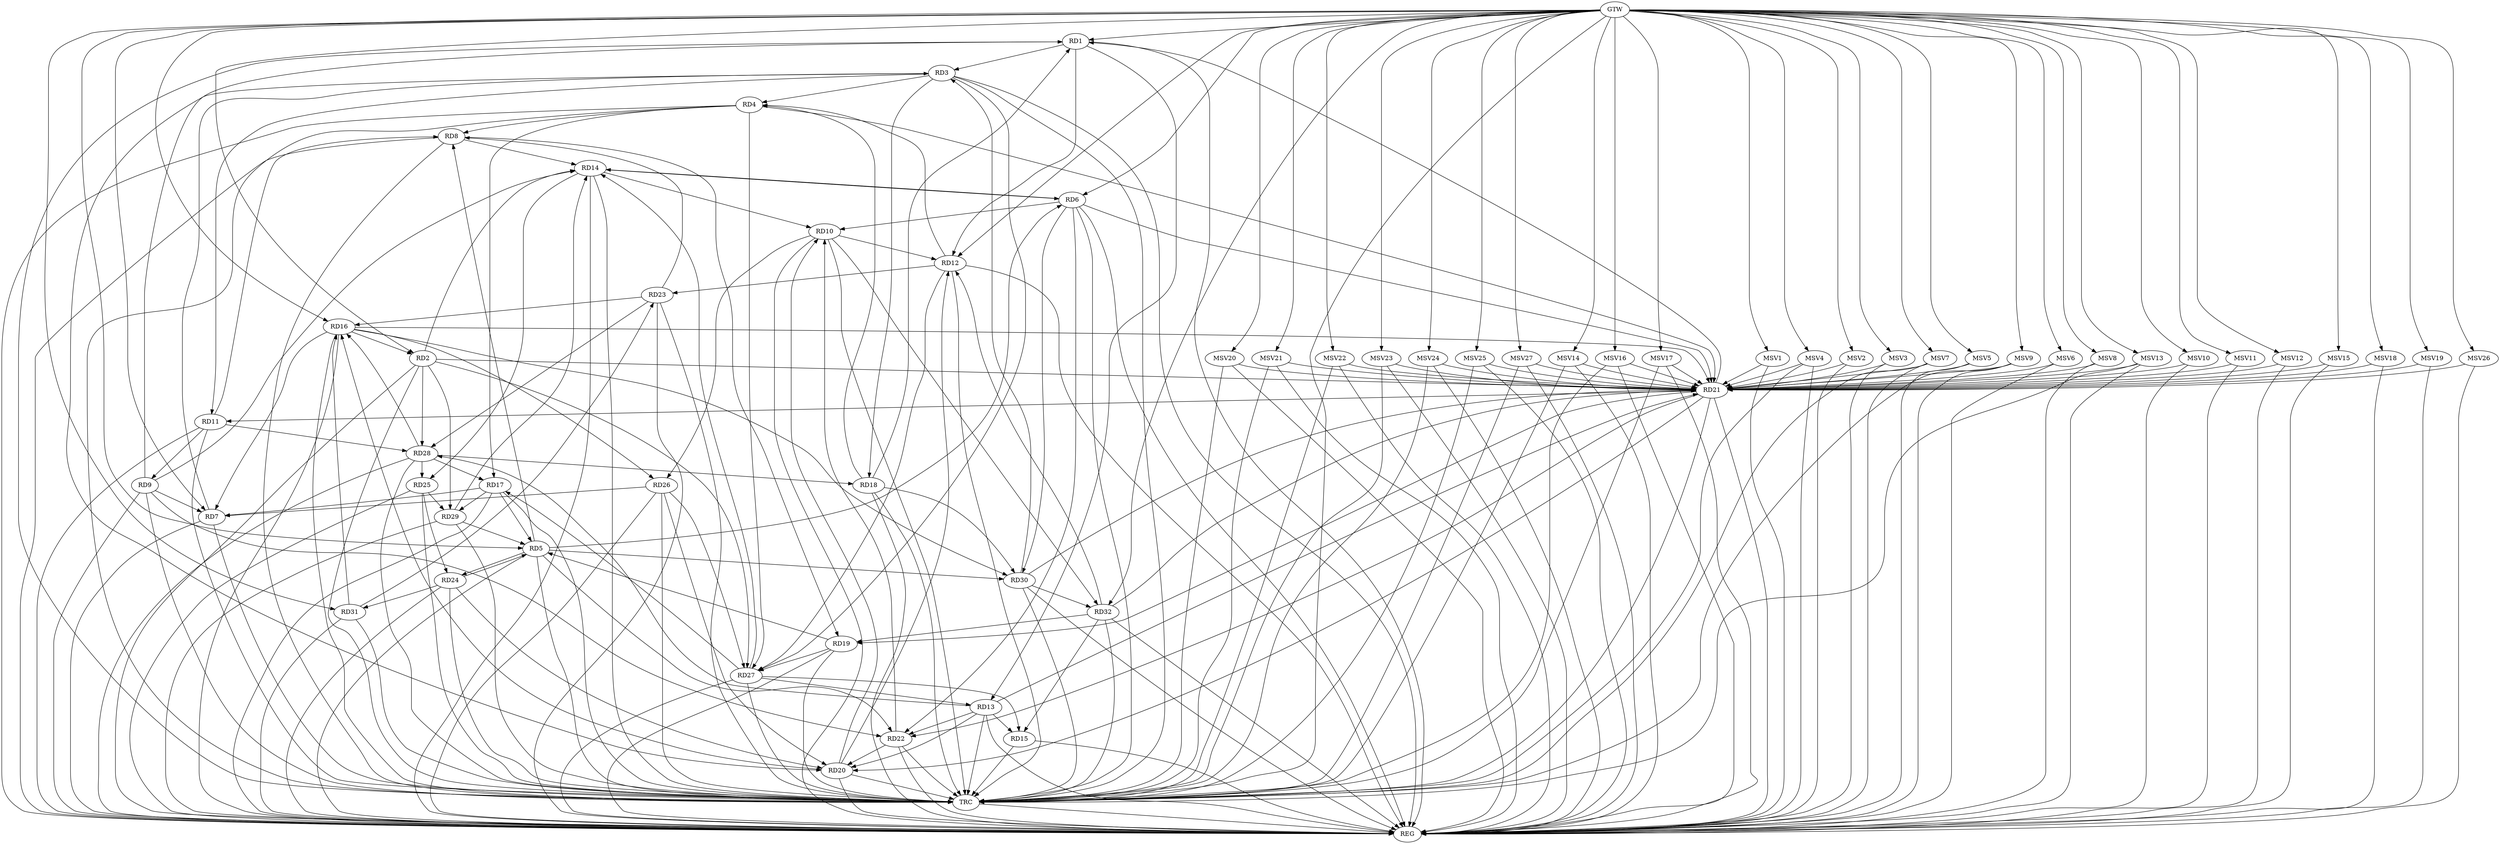 strict digraph G {
  RD1 [ label="RD1" ];
  RD2 [ label="RD2" ];
  RD3 [ label="RD3" ];
  RD4 [ label="RD4" ];
  RD5 [ label="RD5" ];
  RD6 [ label="RD6" ];
  RD7 [ label="RD7" ];
  RD8 [ label="RD8" ];
  RD9 [ label="RD9" ];
  RD10 [ label="RD10" ];
  RD11 [ label="RD11" ];
  RD12 [ label="RD12" ];
  RD13 [ label="RD13" ];
  RD14 [ label="RD14" ];
  RD15 [ label="RD15" ];
  RD16 [ label="RD16" ];
  RD17 [ label="RD17" ];
  RD18 [ label="RD18" ];
  RD19 [ label="RD19" ];
  RD20 [ label="RD20" ];
  RD21 [ label="RD21" ];
  RD22 [ label="RD22" ];
  RD23 [ label="RD23" ];
  RD24 [ label="RD24" ];
  RD25 [ label="RD25" ];
  RD26 [ label="RD26" ];
  RD27 [ label="RD27" ];
  RD28 [ label="RD28" ];
  RD29 [ label="RD29" ];
  RD30 [ label="RD30" ];
  RD31 [ label="RD31" ];
  RD32 [ label="RD32" ];
  GTW [ label="GTW" ];
  REG [ label="REG" ];
  TRC [ label="TRC" ];
  MSV1 [ label="MSV1" ];
  MSV2 [ label="MSV2" ];
  MSV3 [ label="MSV3" ];
  MSV4 [ label="MSV4" ];
  MSV5 [ label="MSV5" ];
  MSV6 [ label="MSV6" ];
  MSV7 [ label="MSV7" ];
  MSV8 [ label="MSV8" ];
  MSV9 [ label="MSV9" ];
  MSV10 [ label="MSV10" ];
  MSV11 [ label="MSV11" ];
  MSV12 [ label="MSV12" ];
  MSV13 [ label="MSV13" ];
  MSV14 [ label="MSV14" ];
  MSV15 [ label="MSV15" ];
  MSV16 [ label="MSV16" ];
  MSV17 [ label="MSV17" ];
  MSV18 [ label="MSV18" ];
  MSV19 [ label="MSV19" ];
  MSV20 [ label="MSV20" ];
  MSV21 [ label="MSV21" ];
  MSV22 [ label="MSV22" ];
  MSV23 [ label="MSV23" ];
  MSV24 [ label="MSV24" ];
  MSV25 [ label="MSV25" ];
  MSV26 [ label="MSV26" ];
  MSV27 [ label="MSV27" ];
  RD1 -> RD3;
  RD9 -> RD1;
  RD1 -> RD12;
  RD1 -> RD13;
  RD18 -> RD1;
  RD21 -> RD1;
  RD2 -> RD14;
  RD16 -> RD2;
  RD2 -> RD21;
  RD2 -> RD27;
  RD2 -> RD28;
  RD2 -> RD29;
  RD3 -> RD4;
  RD7 -> RD3;
  RD3 -> RD11;
  RD3 -> RD18;
  RD3 -> RD20;
  RD3 -> RD27;
  RD30 -> RD3;
  RD4 -> RD8;
  RD12 -> RD4;
  RD4 -> RD17;
  RD18 -> RD4;
  RD4 -> RD21;
  RD4 -> RD27;
  RD5 -> RD6;
  RD5 -> RD8;
  RD17 -> RD5;
  RD19 -> RD5;
  RD5 -> RD22;
  RD5 -> RD24;
  RD24 -> RD5;
  RD29 -> RD5;
  RD5 -> RD30;
  RD6 -> RD10;
  RD6 -> RD14;
  RD14 -> RD6;
  RD6 -> RD21;
  RD6 -> RD22;
  RD6 -> RD30;
  RD9 -> RD7;
  RD16 -> RD7;
  RD17 -> RD7;
  RD26 -> RD7;
  RD11 -> RD8;
  RD8 -> RD14;
  RD8 -> RD19;
  RD23 -> RD8;
  RD11 -> RD9;
  RD9 -> RD14;
  RD9 -> RD22;
  RD10 -> RD12;
  RD14 -> RD10;
  RD20 -> RD10;
  RD22 -> RD10;
  RD10 -> RD26;
  RD10 -> RD32;
  RD21 -> RD11;
  RD11 -> RD28;
  RD20 -> RD12;
  RD12 -> RD23;
  RD12 -> RD27;
  RD32 -> RD12;
  RD13 -> RD15;
  RD13 -> RD20;
  RD13 -> RD21;
  RD13 -> RD22;
  RD27 -> RD13;
  RD13 -> RD28;
  RD14 -> RD25;
  RD27 -> RD14;
  RD29 -> RD14;
  RD27 -> RD15;
  RD32 -> RD15;
  RD20 -> RD16;
  RD16 -> RD21;
  RD23 -> RD16;
  RD16 -> RD26;
  RD28 -> RD16;
  RD16 -> RD30;
  RD31 -> RD16;
  RD27 -> RD17;
  RD28 -> RD17;
  RD17 -> RD29;
  RD28 -> RD18;
  RD18 -> RD30;
  RD21 -> RD19;
  RD19 -> RD27;
  RD32 -> RD19;
  RD21 -> RD20;
  RD22 -> RD20;
  RD24 -> RD20;
  RD26 -> RD20;
  RD21 -> RD22;
  RD30 -> RD21;
  RD32 -> RD21;
  RD23 -> RD28;
  RD31 -> RD23;
  RD25 -> RD24;
  RD24 -> RD31;
  RD28 -> RD25;
  RD25 -> RD29;
  RD26 -> RD27;
  RD30 -> RD32;
  GTW -> RD1;
  GTW -> RD5;
  GTW -> RD12;
  GTW -> RD7;
  GTW -> RD16;
  GTW -> RD31;
  GTW -> RD32;
  GTW -> RD6;
  GTW -> RD2;
  RD1 -> REG;
  RD2 -> REG;
  RD3 -> REG;
  RD4 -> REG;
  RD5 -> REG;
  RD6 -> REG;
  RD7 -> REG;
  RD8 -> REG;
  RD9 -> REG;
  RD10 -> REG;
  RD11 -> REG;
  RD12 -> REG;
  RD13 -> REG;
  RD14 -> REG;
  RD15 -> REG;
  RD16 -> REG;
  RD17 -> REG;
  RD18 -> REG;
  RD19 -> REG;
  RD20 -> REG;
  RD21 -> REG;
  RD22 -> REG;
  RD23 -> REG;
  RD24 -> REG;
  RD25 -> REG;
  RD26 -> REG;
  RD27 -> REG;
  RD28 -> REG;
  RD29 -> REG;
  RD30 -> REG;
  RD31 -> REG;
  RD32 -> REG;
  RD1 -> TRC;
  RD2 -> TRC;
  RD3 -> TRC;
  RD4 -> TRC;
  RD5 -> TRC;
  RD6 -> TRC;
  RD7 -> TRC;
  RD8 -> TRC;
  RD9 -> TRC;
  RD10 -> TRC;
  RD11 -> TRC;
  RD12 -> TRC;
  RD13 -> TRC;
  RD14 -> TRC;
  RD15 -> TRC;
  RD16 -> TRC;
  RD17 -> TRC;
  RD18 -> TRC;
  RD19 -> TRC;
  RD20 -> TRC;
  RD21 -> TRC;
  RD22 -> TRC;
  RD23 -> TRC;
  RD24 -> TRC;
  RD25 -> TRC;
  RD26 -> TRC;
  RD27 -> TRC;
  RD28 -> TRC;
  RD29 -> TRC;
  RD30 -> TRC;
  RD31 -> TRC;
  RD32 -> TRC;
  GTW -> TRC;
  TRC -> REG;
  MSV1 -> RD21;
  GTW -> MSV1;
  MSV1 -> REG;
  MSV2 -> RD21;
  GTW -> MSV2;
  MSV2 -> REG;
  MSV3 -> RD21;
  MSV4 -> RD21;
  MSV5 -> RD21;
  GTW -> MSV3;
  MSV3 -> REG;
  GTW -> MSV4;
  MSV4 -> REG;
  MSV4 -> TRC;
  GTW -> MSV5;
  MSV5 -> REG;
  MSV6 -> RD21;
  GTW -> MSV6;
  MSV6 -> REG;
  MSV7 -> RD21;
  MSV8 -> RD21;
  MSV9 -> RD21;
  MSV10 -> RD21;
  GTW -> MSV7;
  MSV7 -> REG;
  MSV7 -> TRC;
  GTW -> MSV8;
  MSV8 -> REG;
  GTW -> MSV9;
  MSV9 -> REG;
  MSV9 -> TRC;
  GTW -> MSV10;
  MSV10 -> REG;
  MSV11 -> RD21;
  MSV12 -> RD21;
  GTW -> MSV11;
  MSV11 -> REG;
  GTW -> MSV12;
  MSV12 -> REG;
  MSV13 -> RD21;
  GTW -> MSV13;
  MSV13 -> REG;
  MSV13 -> TRC;
  MSV14 -> RD21;
  GTW -> MSV14;
  MSV14 -> REG;
  MSV14 -> TRC;
  MSV15 -> RD21;
  MSV16 -> RD21;
  MSV17 -> RD21;
  GTW -> MSV15;
  MSV15 -> REG;
  GTW -> MSV16;
  MSV16 -> REG;
  MSV16 -> TRC;
  GTW -> MSV17;
  MSV17 -> REG;
  MSV17 -> TRC;
  MSV18 -> RD21;
  MSV19 -> RD21;
  GTW -> MSV18;
  MSV18 -> REG;
  GTW -> MSV19;
  MSV19 -> REG;
  MSV20 -> RD21;
  GTW -> MSV20;
  MSV20 -> REG;
  MSV20 -> TRC;
  MSV21 -> RD21;
  GTW -> MSV21;
  MSV21 -> REG;
  MSV21 -> TRC;
  MSV22 -> RD21;
  MSV23 -> RD21;
  GTW -> MSV22;
  MSV22 -> REG;
  MSV22 -> TRC;
  GTW -> MSV23;
  MSV23 -> REG;
  MSV23 -> TRC;
  MSV24 -> RD21;
  MSV25 -> RD21;
  MSV26 -> RD21;
  MSV27 -> RD21;
  GTW -> MSV24;
  MSV24 -> REG;
  MSV24 -> TRC;
  GTW -> MSV25;
  MSV25 -> REG;
  MSV25 -> TRC;
  GTW -> MSV26;
  MSV26 -> REG;
  GTW -> MSV27;
  MSV27 -> REG;
  MSV27 -> TRC;
}
